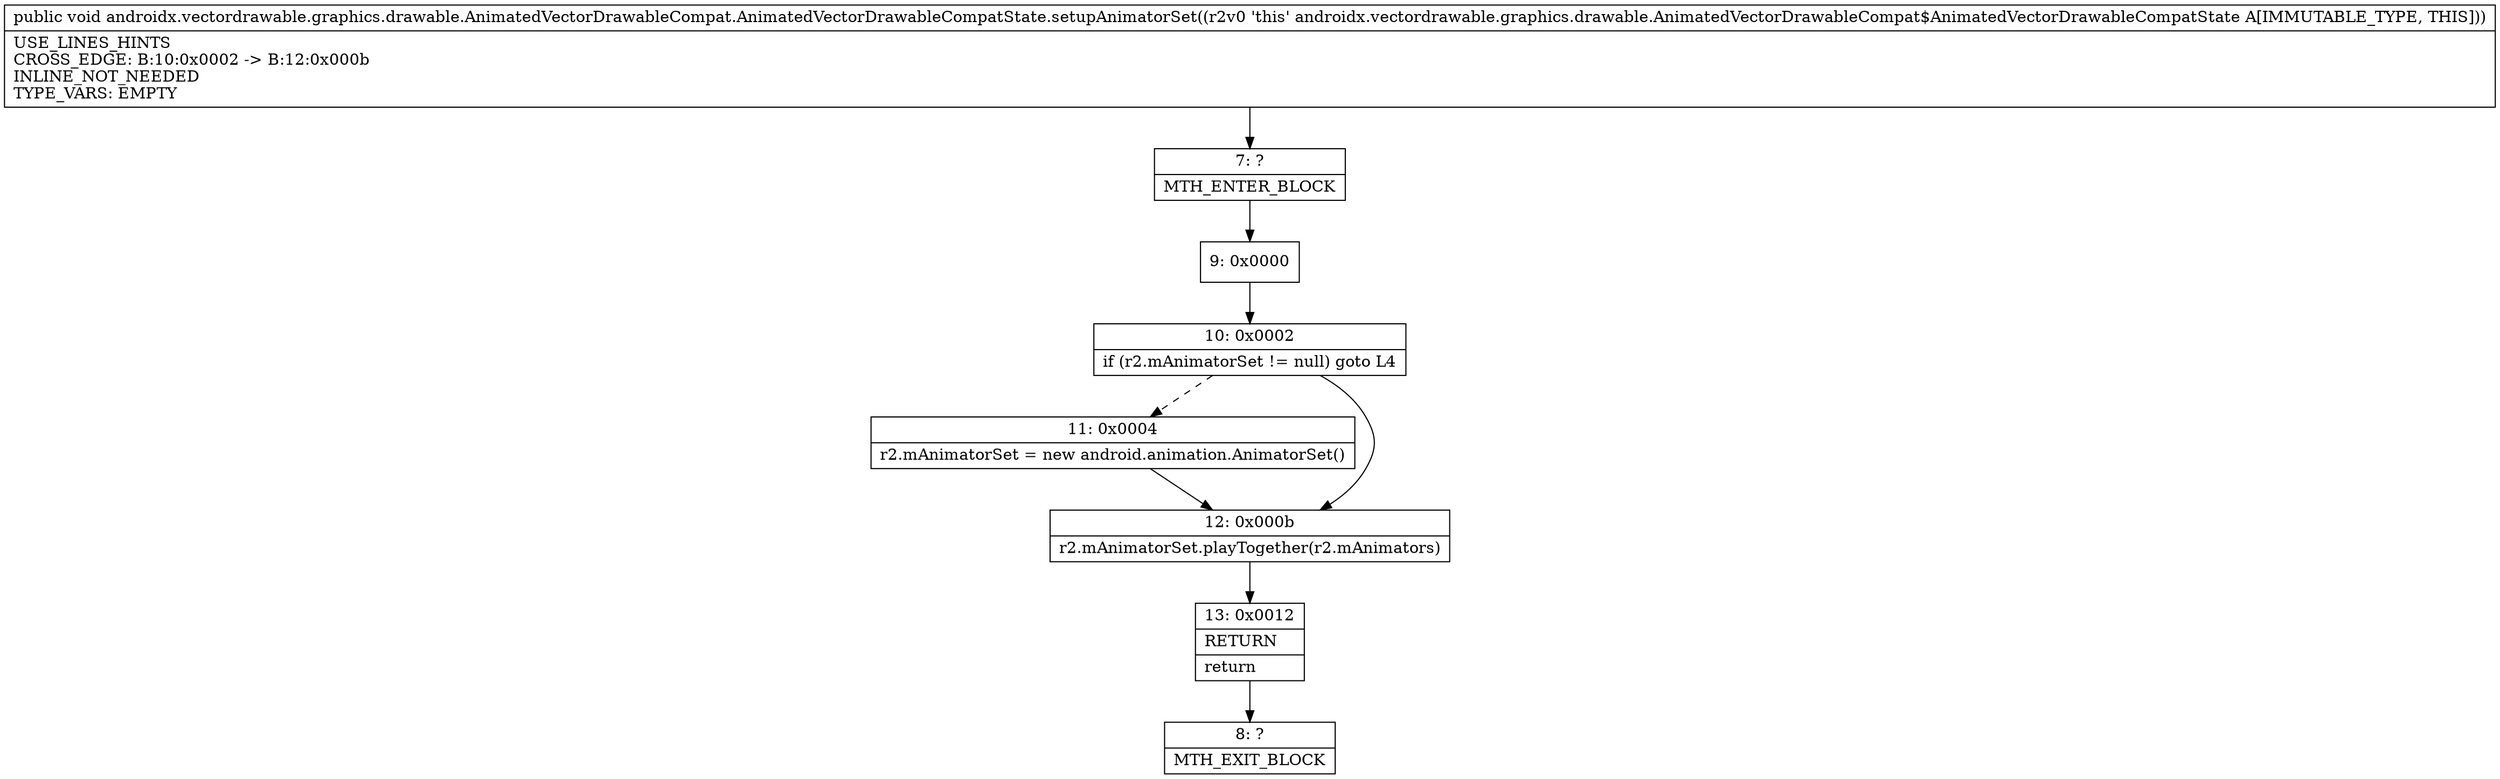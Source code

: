 digraph "CFG forandroidx.vectordrawable.graphics.drawable.AnimatedVectorDrawableCompat.AnimatedVectorDrawableCompatState.setupAnimatorSet()V" {
Node_7 [shape=record,label="{7\:\ ?|MTH_ENTER_BLOCK\l}"];
Node_9 [shape=record,label="{9\:\ 0x0000}"];
Node_10 [shape=record,label="{10\:\ 0x0002|if (r2.mAnimatorSet != null) goto L4\l}"];
Node_11 [shape=record,label="{11\:\ 0x0004|r2.mAnimatorSet = new android.animation.AnimatorSet()\l}"];
Node_12 [shape=record,label="{12\:\ 0x000b|r2.mAnimatorSet.playTogether(r2.mAnimators)\l}"];
Node_13 [shape=record,label="{13\:\ 0x0012|RETURN\l|return\l}"];
Node_8 [shape=record,label="{8\:\ ?|MTH_EXIT_BLOCK\l}"];
MethodNode[shape=record,label="{public void androidx.vectordrawable.graphics.drawable.AnimatedVectorDrawableCompat.AnimatedVectorDrawableCompatState.setupAnimatorSet((r2v0 'this' androidx.vectordrawable.graphics.drawable.AnimatedVectorDrawableCompat$AnimatedVectorDrawableCompatState A[IMMUTABLE_TYPE, THIS]))  | USE_LINES_HINTS\lCROSS_EDGE: B:10:0x0002 \-\> B:12:0x000b\lINLINE_NOT_NEEDED\lTYPE_VARS: EMPTY\l}"];
MethodNode -> Node_7;Node_7 -> Node_9;
Node_9 -> Node_10;
Node_10 -> Node_11[style=dashed];
Node_10 -> Node_12;
Node_11 -> Node_12;
Node_12 -> Node_13;
Node_13 -> Node_8;
}

